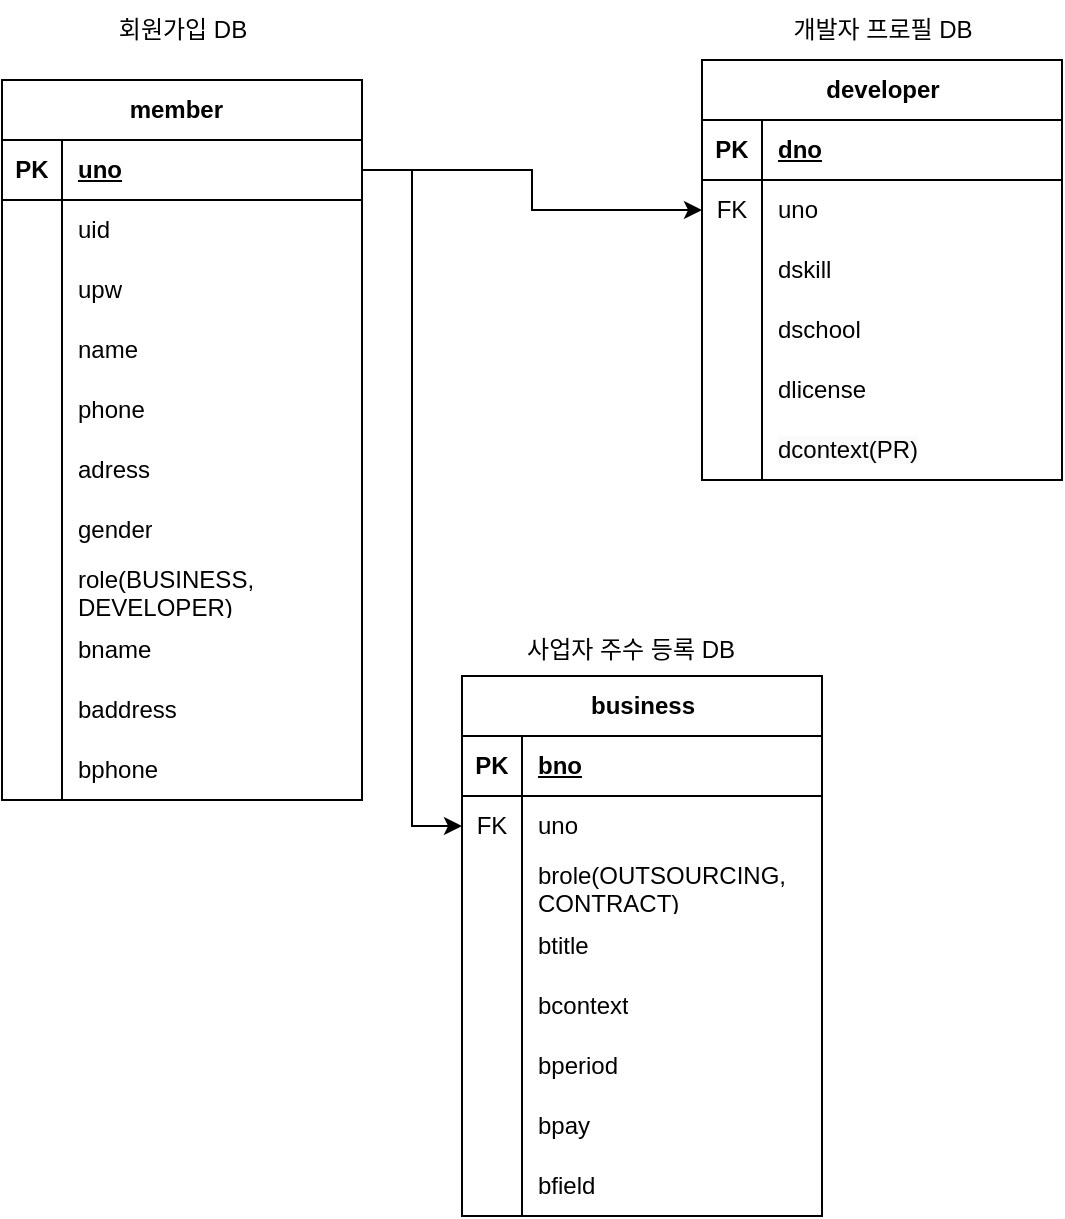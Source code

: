 <mxfile version="23.1.5" type="device">
  <diagram name="페이지-1" id="wGoM5FIkqqzkJqvNQrGT">
    <mxGraphModel dx="1434" dy="780" grid="1" gridSize="10" guides="1" tooltips="1" connect="1" arrows="1" fold="1" page="1" pageScale="1" pageWidth="827" pageHeight="1169" math="0" shadow="0">
      <root>
        <mxCell id="0" />
        <mxCell id="1" parent="0" />
        <mxCell id="YwHni-F3iK1QAH_AymNC-1" value="member&lt;span style=&quot;white-space: pre;&quot;&gt;&#x9;&lt;br&gt;&lt;/span&gt;" style="shape=table;startSize=30;container=1;collapsible=1;childLayout=tableLayout;fixedRows=1;rowLines=0;fontStyle=1;align=center;resizeLast=1;html=1;" parent="1" vertex="1">
          <mxGeometry x="40" y="50" width="180" height="360" as="geometry" />
        </mxCell>
        <mxCell id="YwHni-F3iK1QAH_AymNC-2" value="" style="shape=tableRow;horizontal=0;startSize=0;swimlaneHead=0;swimlaneBody=0;fillColor=none;collapsible=0;dropTarget=0;points=[[0,0.5],[1,0.5]];portConstraint=eastwest;top=0;left=0;right=0;bottom=1;" parent="YwHni-F3iK1QAH_AymNC-1" vertex="1">
          <mxGeometry y="30" width="180" height="30" as="geometry" />
        </mxCell>
        <mxCell id="YwHni-F3iK1QAH_AymNC-3" value="PK" style="shape=partialRectangle;connectable=0;fillColor=none;top=0;left=0;bottom=0;right=0;fontStyle=1;overflow=hidden;whiteSpace=wrap;html=1;" parent="YwHni-F3iK1QAH_AymNC-2" vertex="1">
          <mxGeometry width="30" height="30" as="geometry">
            <mxRectangle width="30" height="30" as="alternateBounds" />
          </mxGeometry>
        </mxCell>
        <mxCell id="YwHni-F3iK1QAH_AymNC-4" value="uno" style="shape=partialRectangle;connectable=0;fillColor=none;top=0;left=0;bottom=0;right=0;align=left;spacingLeft=6;fontStyle=5;overflow=hidden;whiteSpace=wrap;html=1;" parent="YwHni-F3iK1QAH_AymNC-2" vertex="1">
          <mxGeometry x="30" width="150" height="30" as="geometry">
            <mxRectangle width="150" height="30" as="alternateBounds" />
          </mxGeometry>
        </mxCell>
        <mxCell id="YwHni-F3iK1QAH_AymNC-5" value="" style="shape=tableRow;horizontal=0;startSize=0;swimlaneHead=0;swimlaneBody=0;fillColor=none;collapsible=0;dropTarget=0;points=[[0,0.5],[1,0.5]];portConstraint=eastwest;top=0;left=0;right=0;bottom=0;" parent="YwHni-F3iK1QAH_AymNC-1" vertex="1">
          <mxGeometry y="60" width="180" height="30" as="geometry" />
        </mxCell>
        <mxCell id="YwHni-F3iK1QAH_AymNC-6" value="" style="shape=partialRectangle;connectable=0;fillColor=none;top=0;left=0;bottom=0;right=0;editable=1;overflow=hidden;whiteSpace=wrap;html=1;" parent="YwHni-F3iK1QAH_AymNC-5" vertex="1">
          <mxGeometry width="30" height="30" as="geometry">
            <mxRectangle width="30" height="30" as="alternateBounds" />
          </mxGeometry>
        </mxCell>
        <mxCell id="YwHni-F3iK1QAH_AymNC-7" value="uid" style="shape=partialRectangle;connectable=0;fillColor=none;top=0;left=0;bottom=0;right=0;align=left;spacingLeft=6;overflow=hidden;whiteSpace=wrap;html=1;" parent="YwHni-F3iK1QAH_AymNC-5" vertex="1">
          <mxGeometry x="30" width="150" height="30" as="geometry">
            <mxRectangle width="150" height="30" as="alternateBounds" />
          </mxGeometry>
        </mxCell>
        <mxCell id="YwHni-F3iK1QAH_AymNC-8" value="" style="shape=tableRow;horizontal=0;startSize=0;swimlaneHead=0;swimlaneBody=0;fillColor=none;collapsible=0;dropTarget=0;points=[[0,0.5],[1,0.5]];portConstraint=eastwest;top=0;left=0;right=0;bottom=0;" parent="YwHni-F3iK1QAH_AymNC-1" vertex="1">
          <mxGeometry y="90" width="180" height="30" as="geometry" />
        </mxCell>
        <mxCell id="YwHni-F3iK1QAH_AymNC-9" value="" style="shape=partialRectangle;connectable=0;fillColor=none;top=0;left=0;bottom=0;right=0;editable=1;overflow=hidden;whiteSpace=wrap;html=1;" parent="YwHni-F3iK1QAH_AymNC-8" vertex="1">
          <mxGeometry width="30" height="30" as="geometry">
            <mxRectangle width="30" height="30" as="alternateBounds" />
          </mxGeometry>
        </mxCell>
        <mxCell id="YwHni-F3iK1QAH_AymNC-10" value="upw" style="shape=partialRectangle;connectable=0;fillColor=none;top=0;left=0;bottom=0;right=0;align=left;spacingLeft=6;overflow=hidden;whiteSpace=wrap;html=1;" parent="YwHni-F3iK1QAH_AymNC-8" vertex="1">
          <mxGeometry x="30" width="150" height="30" as="geometry">
            <mxRectangle width="150" height="30" as="alternateBounds" />
          </mxGeometry>
        </mxCell>
        <mxCell id="4wMf-hGnhcu6u-IHSydE-4" style="shape=tableRow;horizontal=0;startSize=0;swimlaneHead=0;swimlaneBody=0;fillColor=none;collapsible=0;dropTarget=0;points=[[0,0.5],[1,0.5]];portConstraint=eastwest;top=0;left=0;right=0;bottom=0;" vertex="1" parent="YwHni-F3iK1QAH_AymNC-1">
          <mxGeometry y="120" width="180" height="30" as="geometry" />
        </mxCell>
        <mxCell id="4wMf-hGnhcu6u-IHSydE-5" style="shape=partialRectangle;connectable=0;fillColor=none;top=0;left=0;bottom=0;right=0;editable=1;overflow=hidden;whiteSpace=wrap;html=1;" vertex="1" parent="4wMf-hGnhcu6u-IHSydE-4">
          <mxGeometry width="30" height="30" as="geometry">
            <mxRectangle width="30" height="30" as="alternateBounds" />
          </mxGeometry>
        </mxCell>
        <mxCell id="4wMf-hGnhcu6u-IHSydE-6" value="name" style="shape=partialRectangle;connectable=0;fillColor=none;top=0;left=0;bottom=0;right=0;align=left;spacingLeft=6;overflow=hidden;whiteSpace=wrap;html=1;" vertex="1" parent="4wMf-hGnhcu6u-IHSydE-4">
          <mxGeometry x="30" width="150" height="30" as="geometry">
            <mxRectangle width="150" height="30" as="alternateBounds" />
          </mxGeometry>
        </mxCell>
        <mxCell id="YwHni-F3iK1QAH_AymNC-11" value="" style="shape=tableRow;horizontal=0;startSize=0;swimlaneHead=0;swimlaneBody=0;fillColor=none;collapsible=0;dropTarget=0;points=[[0,0.5],[1,0.5]];portConstraint=eastwest;top=0;left=0;right=0;bottom=0;" parent="YwHni-F3iK1QAH_AymNC-1" vertex="1">
          <mxGeometry y="150" width="180" height="30" as="geometry" />
        </mxCell>
        <mxCell id="YwHni-F3iK1QAH_AymNC-12" value="" style="shape=partialRectangle;connectable=0;fillColor=none;top=0;left=0;bottom=0;right=0;editable=1;overflow=hidden;whiteSpace=wrap;html=1;" parent="YwHni-F3iK1QAH_AymNC-11" vertex="1">
          <mxGeometry width="30" height="30" as="geometry">
            <mxRectangle width="30" height="30" as="alternateBounds" />
          </mxGeometry>
        </mxCell>
        <mxCell id="YwHni-F3iK1QAH_AymNC-13" value="phone" style="shape=partialRectangle;connectable=0;fillColor=none;top=0;left=0;bottom=0;right=0;align=left;spacingLeft=6;overflow=hidden;whiteSpace=wrap;html=1;" parent="YwHni-F3iK1QAH_AymNC-11" vertex="1">
          <mxGeometry x="30" width="150" height="30" as="geometry">
            <mxRectangle width="150" height="30" as="alternateBounds" />
          </mxGeometry>
        </mxCell>
        <mxCell id="YwHni-F3iK1QAH_AymNC-56" style="shape=tableRow;horizontal=0;startSize=0;swimlaneHead=0;swimlaneBody=0;fillColor=none;collapsible=0;dropTarget=0;points=[[0,0.5],[1,0.5]];portConstraint=eastwest;top=0;left=0;right=0;bottom=0;" parent="YwHni-F3iK1QAH_AymNC-1" vertex="1">
          <mxGeometry y="180" width="180" height="30" as="geometry" />
        </mxCell>
        <mxCell id="YwHni-F3iK1QAH_AymNC-57" style="shape=partialRectangle;connectable=0;fillColor=none;top=0;left=0;bottom=0;right=0;editable=1;overflow=hidden;whiteSpace=wrap;html=1;" parent="YwHni-F3iK1QAH_AymNC-56" vertex="1">
          <mxGeometry width="30" height="30" as="geometry">
            <mxRectangle width="30" height="30" as="alternateBounds" />
          </mxGeometry>
        </mxCell>
        <mxCell id="YwHni-F3iK1QAH_AymNC-58" value="adress" style="shape=partialRectangle;connectable=0;fillColor=none;top=0;left=0;bottom=0;right=0;align=left;spacingLeft=6;overflow=hidden;whiteSpace=wrap;html=1;" parent="YwHni-F3iK1QAH_AymNC-56" vertex="1">
          <mxGeometry x="30" width="150" height="30" as="geometry">
            <mxRectangle width="150" height="30" as="alternateBounds" />
          </mxGeometry>
        </mxCell>
        <mxCell id="YwHni-F3iK1QAH_AymNC-59" style="shape=tableRow;horizontal=0;startSize=0;swimlaneHead=0;swimlaneBody=0;fillColor=none;collapsible=0;dropTarget=0;points=[[0,0.5],[1,0.5]];portConstraint=eastwest;top=0;left=0;right=0;bottom=0;" parent="YwHni-F3iK1QAH_AymNC-1" vertex="1">
          <mxGeometry y="210" width="180" height="30" as="geometry" />
        </mxCell>
        <mxCell id="YwHni-F3iK1QAH_AymNC-60" style="shape=partialRectangle;connectable=0;fillColor=none;top=0;left=0;bottom=0;right=0;editable=1;overflow=hidden;whiteSpace=wrap;html=1;" parent="YwHni-F3iK1QAH_AymNC-59" vertex="1">
          <mxGeometry width="30" height="30" as="geometry">
            <mxRectangle width="30" height="30" as="alternateBounds" />
          </mxGeometry>
        </mxCell>
        <mxCell id="YwHni-F3iK1QAH_AymNC-61" value="gender" style="shape=partialRectangle;connectable=0;fillColor=none;top=0;left=0;bottom=0;right=0;align=left;spacingLeft=6;overflow=hidden;whiteSpace=wrap;html=1;" parent="YwHni-F3iK1QAH_AymNC-59" vertex="1">
          <mxGeometry x="30" width="150" height="30" as="geometry">
            <mxRectangle width="150" height="30" as="alternateBounds" />
          </mxGeometry>
        </mxCell>
        <mxCell id="YwHni-F3iK1QAH_AymNC-62" style="shape=tableRow;horizontal=0;startSize=0;swimlaneHead=0;swimlaneBody=0;fillColor=none;collapsible=0;dropTarget=0;points=[[0,0.5],[1,0.5]];portConstraint=eastwest;top=0;left=0;right=0;bottom=0;" parent="YwHni-F3iK1QAH_AymNC-1" vertex="1">
          <mxGeometry y="240" width="180" height="30" as="geometry" />
        </mxCell>
        <mxCell id="YwHni-F3iK1QAH_AymNC-63" style="shape=partialRectangle;connectable=0;fillColor=none;top=0;left=0;bottom=0;right=0;editable=1;overflow=hidden;whiteSpace=wrap;html=1;" parent="YwHni-F3iK1QAH_AymNC-62" vertex="1">
          <mxGeometry width="30" height="30" as="geometry">
            <mxRectangle width="30" height="30" as="alternateBounds" />
          </mxGeometry>
        </mxCell>
        <mxCell id="YwHni-F3iK1QAH_AymNC-64" value="role(BUSINESS, DEVELOPER)" style="shape=partialRectangle;connectable=0;fillColor=none;top=0;left=0;bottom=0;right=0;align=left;spacingLeft=6;overflow=hidden;whiteSpace=wrap;html=1;" parent="YwHni-F3iK1QAH_AymNC-62" vertex="1">
          <mxGeometry x="30" width="150" height="30" as="geometry">
            <mxRectangle width="150" height="30" as="alternateBounds" />
          </mxGeometry>
        </mxCell>
        <mxCell id="4wMf-hGnhcu6u-IHSydE-10" style="shape=tableRow;horizontal=0;startSize=0;swimlaneHead=0;swimlaneBody=0;fillColor=none;collapsible=0;dropTarget=0;points=[[0,0.5],[1,0.5]];portConstraint=eastwest;top=0;left=0;right=0;bottom=0;" vertex="1" parent="YwHni-F3iK1QAH_AymNC-1">
          <mxGeometry y="270" width="180" height="30" as="geometry" />
        </mxCell>
        <mxCell id="4wMf-hGnhcu6u-IHSydE-11" style="shape=partialRectangle;connectable=0;fillColor=none;top=0;left=0;bottom=0;right=0;editable=1;overflow=hidden;whiteSpace=wrap;html=1;" vertex="1" parent="4wMf-hGnhcu6u-IHSydE-10">
          <mxGeometry width="30" height="30" as="geometry">
            <mxRectangle width="30" height="30" as="alternateBounds" />
          </mxGeometry>
        </mxCell>
        <mxCell id="4wMf-hGnhcu6u-IHSydE-12" value="bname" style="shape=partialRectangle;connectable=0;fillColor=none;top=0;left=0;bottom=0;right=0;align=left;spacingLeft=6;overflow=hidden;whiteSpace=wrap;html=1;" vertex="1" parent="4wMf-hGnhcu6u-IHSydE-10">
          <mxGeometry x="30" width="150" height="30" as="geometry">
            <mxRectangle width="150" height="30" as="alternateBounds" />
          </mxGeometry>
        </mxCell>
        <mxCell id="4wMf-hGnhcu6u-IHSydE-7" style="shape=tableRow;horizontal=0;startSize=0;swimlaneHead=0;swimlaneBody=0;fillColor=none;collapsible=0;dropTarget=0;points=[[0,0.5],[1,0.5]];portConstraint=eastwest;top=0;left=0;right=0;bottom=0;" vertex="1" parent="YwHni-F3iK1QAH_AymNC-1">
          <mxGeometry y="300" width="180" height="30" as="geometry" />
        </mxCell>
        <mxCell id="4wMf-hGnhcu6u-IHSydE-8" style="shape=partialRectangle;connectable=0;fillColor=none;top=0;left=0;bottom=0;right=0;editable=1;overflow=hidden;whiteSpace=wrap;html=1;" vertex="1" parent="4wMf-hGnhcu6u-IHSydE-7">
          <mxGeometry width="30" height="30" as="geometry">
            <mxRectangle width="30" height="30" as="alternateBounds" />
          </mxGeometry>
        </mxCell>
        <mxCell id="4wMf-hGnhcu6u-IHSydE-9" value="baddress" style="shape=partialRectangle;connectable=0;fillColor=none;top=0;left=0;bottom=0;right=0;align=left;spacingLeft=6;overflow=hidden;whiteSpace=wrap;html=1;" vertex="1" parent="4wMf-hGnhcu6u-IHSydE-7">
          <mxGeometry x="30" width="150" height="30" as="geometry">
            <mxRectangle width="150" height="30" as="alternateBounds" />
          </mxGeometry>
        </mxCell>
        <mxCell id="4wMf-hGnhcu6u-IHSydE-13" style="shape=tableRow;horizontal=0;startSize=0;swimlaneHead=0;swimlaneBody=0;fillColor=none;collapsible=0;dropTarget=0;points=[[0,0.5],[1,0.5]];portConstraint=eastwest;top=0;left=0;right=0;bottom=0;" vertex="1" parent="YwHni-F3iK1QAH_AymNC-1">
          <mxGeometry y="330" width="180" height="30" as="geometry" />
        </mxCell>
        <mxCell id="4wMf-hGnhcu6u-IHSydE-14" style="shape=partialRectangle;connectable=0;fillColor=none;top=0;left=0;bottom=0;right=0;editable=1;overflow=hidden;whiteSpace=wrap;html=1;" vertex="1" parent="4wMf-hGnhcu6u-IHSydE-13">
          <mxGeometry width="30" height="30" as="geometry">
            <mxRectangle width="30" height="30" as="alternateBounds" />
          </mxGeometry>
        </mxCell>
        <mxCell id="4wMf-hGnhcu6u-IHSydE-15" value="bphone" style="shape=partialRectangle;connectable=0;fillColor=none;top=0;left=0;bottom=0;right=0;align=left;spacingLeft=6;overflow=hidden;whiteSpace=wrap;html=1;" vertex="1" parent="4wMf-hGnhcu6u-IHSydE-13">
          <mxGeometry x="30" width="150" height="30" as="geometry">
            <mxRectangle width="150" height="30" as="alternateBounds" />
          </mxGeometry>
        </mxCell>
        <mxCell id="YwHni-F3iK1QAH_AymNC-14" value="developer" style="shape=table;startSize=30;container=1;collapsible=1;childLayout=tableLayout;fixedRows=1;rowLines=0;fontStyle=1;align=center;resizeLast=1;html=1;" parent="1" vertex="1">
          <mxGeometry x="390" y="40" width="180" height="210" as="geometry" />
        </mxCell>
        <mxCell id="YwHni-F3iK1QAH_AymNC-15" value="" style="shape=tableRow;horizontal=0;startSize=0;swimlaneHead=0;swimlaneBody=0;fillColor=none;collapsible=0;dropTarget=0;points=[[0,0.5],[1,0.5]];portConstraint=eastwest;top=0;left=0;right=0;bottom=1;" parent="YwHni-F3iK1QAH_AymNC-14" vertex="1">
          <mxGeometry y="30" width="180" height="30" as="geometry" />
        </mxCell>
        <mxCell id="YwHni-F3iK1QAH_AymNC-16" value="PK" style="shape=partialRectangle;connectable=0;fillColor=none;top=0;left=0;bottom=0;right=0;fontStyle=1;overflow=hidden;whiteSpace=wrap;html=1;" parent="YwHni-F3iK1QAH_AymNC-15" vertex="1">
          <mxGeometry width="30" height="30" as="geometry">
            <mxRectangle width="30" height="30" as="alternateBounds" />
          </mxGeometry>
        </mxCell>
        <mxCell id="YwHni-F3iK1QAH_AymNC-17" value="dno" style="shape=partialRectangle;connectable=0;fillColor=none;top=0;left=0;bottom=0;right=0;align=left;spacingLeft=6;fontStyle=5;overflow=hidden;whiteSpace=wrap;html=1;" parent="YwHni-F3iK1QAH_AymNC-15" vertex="1">
          <mxGeometry x="30" width="150" height="30" as="geometry">
            <mxRectangle width="150" height="30" as="alternateBounds" />
          </mxGeometry>
        </mxCell>
        <mxCell id="YwHni-F3iK1QAH_AymNC-18" value="" style="shape=tableRow;horizontal=0;startSize=0;swimlaneHead=0;swimlaneBody=0;fillColor=none;collapsible=0;dropTarget=0;points=[[0,0.5],[1,0.5]];portConstraint=eastwest;top=0;left=0;right=0;bottom=0;" parent="YwHni-F3iK1QAH_AymNC-14" vertex="1">
          <mxGeometry y="60" width="180" height="30" as="geometry" />
        </mxCell>
        <mxCell id="YwHni-F3iK1QAH_AymNC-19" value="FK" style="shape=partialRectangle;connectable=0;fillColor=none;top=0;left=0;bottom=0;right=0;editable=1;overflow=hidden;whiteSpace=wrap;html=1;" parent="YwHni-F3iK1QAH_AymNC-18" vertex="1">
          <mxGeometry width="30" height="30" as="geometry">
            <mxRectangle width="30" height="30" as="alternateBounds" />
          </mxGeometry>
        </mxCell>
        <mxCell id="YwHni-F3iK1QAH_AymNC-20" value="uno" style="shape=partialRectangle;connectable=0;fillColor=none;top=0;left=0;bottom=0;right=0;align=left;spacingLeft=6;overflow=hidden;whiteSpace=wrap;html=1;" parent="YwHni-F3iK1QAH_AymNC-18" vertex="1">
          <mxGeometry x="30" width="150" height="30" as="geometry">
            <mxRectangle width="150" height="30" as="alternateBounds" />
          </mxGeometry>
        </mxCell>
        <mxCell id="YwHni-F3iK1QAH_AymNC-21" value="" style="shape=tableRow;horizontal=0;startSize=0;swimlaneHead=0;swimlaneBody=0;fillColor=none;collapsible=0;dropTarget=0;points=[[0,0.5],[1,0.5]];portConstraint=eastwest;top=0;left=0;right=0;bottom=0;" parent="YwHni-F3iK1QAH_AymNC-14" vertex="1">
          <mxGeometry y="90" width="180" height="30" as="geometry" />
        </mxCell>
        <mxCell id="YwHni-F3iK1QAH_AymNC-22" value="" style="shape=partialRectangle;connectable=0;fillColor=none;top=0;left=0;bottom=0;right=0;editable=1;overflow=hidden;whiteSpace=wrap;html=1;" parent="YwHni-F3iK1QAH_AymNC-21" vertex="1">
          <mxGeometry width="30" height="30" as="geometry">
            <mxRectangle width="30" height="30" as="alternateBounds" />
          </mxGeometry>
        </mxCell>
        <mxCell id="YwHni-F3iK1QAH_AymNC-23" value="dskill" style="shape=partialRectangle;connectable=0;fillColor=none;top=0;left=0;bottom=0;right=0;align=left;spacingLeft=6;overflow=hidden;whiteSpace=wrap;html=1;" parent="YwHni-F3iK1QAH_AymNC-21" vertex="1">
          <mxGeometry x="30" width="150" height="30" as="geometry">
            <mxRectangle width="150" height="30" as="alternateBounds" />
          </mxGeometry>
        </mxCell>
        <mxCell id="YwHni-F3iK1QAH_AymNC-24" value="" style="shape=tableRow;horizontal=0;startSize=0;swimlaneHead=0;swimlaneBody=0;fillColor=none;collapsible=0;dropTarget=0;points=[[0,0.5],[1,0.5]];portConstraint=eastwest;top=0;left=0;right=0;bottom=0;" parent="YwHni-F3iK1QAH_AymNC-14" vertex="1">
          <mxGeometry y="120" width="180" height="30" as="geometry" />
        </mxCell>
        <mxCell id="YwHni-F3iK1QAH_AymNC-25" value="" style="shape=partialRectangle;connectable=0;fillColor=none;top=0;left=0;bottom=0;right=0;editable=1;overflow=hidden;whiteSpace=wrap;html=1;" parent="YwHni-F3iK1QAH_AymNC-24" vertex="1">
          <mxGeometry width="30" height="30" as="geometry">
            <mxRectangle width="30" height="30" as="alternateBounds" />
          </mxGeometry>
        </mxCell>
        <mxCell id="YwHni-F3iK1QAH_AymNC-26" value="dschool" style="shape=partialRectangle;connectable=0;fillColor=none;top=0;left=0;bottom=0;right=0;align=left;spacingLeft=6;overflow=hidden;whiteSpace=wrap;html=1;" parent="YwHni-F3iK1QAH_AymNC-24" vertex="1">
          <mxGeometry x="30" width="150" height="30" as="geometry">
            <mxRectangle width="150" height="30" as="alternateBounds" />
          </mxGeometry>
        </mxCell>
        <mxCell id="YwHni-F3iK1QAH_AymNC-71" style="shape=tableRow;horizontal=0;startSize=0;swimlaneHead=0;swimlaneBody=0;fillColor=none;collapsible=0;dropTarget=0;points=[[0,0.5],[1,0.5]];portConstraint=eastwest;top=0;left=0;right=0;bottom=0;" parent="YwHni-F3iK1QAH_AymNC-14" vertex="1">
          <mxGeometry y="150" width="180" height="30" as="geometry" />
        </mxCell>
        <mxCell id="YwHni-F3iK1QAH_AymNC-72" style="shape=partialRectangle;connectable=0;fillColor=none;top=0;left=0;bottom=0;right=0;editable=1;overflow=hidden;whiteSpace=wrap;html=1;" parent="YwHni-F3iK1QAH_AymNC-71" vertex="1">
          <mxGeometry width="30" height="30" as="geometry">
            <mxRectangle width="30" height="30" as="alternateBounds" />
          </mxGeometry>
        </mxCell>
        <mxCell id="YwHni-F3iK1QAH_AymNC-73" value="dlicense" style="shape=partialRectangle;connectable=0;fillColor=none;top=0;left=0;bottom=0;right=0;align=left;spacingLeft=6;overflow=hidden;whiteSpace=wrap;html=1;" parent="YwHni-F3iK1QAH_AymNC-71" vertex="1">
          <mxGeometry x="30" width="150" height="30" as="geometry">
            <mxRectangle width="150" height="30" as="alternateBounds" />
          </mxGeometry>
        </mxCell>
        <mxCell id="YwHni-F3iK1QAH_AymNC-74" style="shape=tableRow;horizontal=0;startSize=0;swimlaneHead=0;swimlaneBody=0;fillColor=none;collapsible=0;dropTarget=0;points=[[0,0.5],[1,0.5]];portConstraint=eastwest;top=0;left=0;right=0;bottom=0;" parent="YwHni-F3iK1QAH_AymNC-14" vertex="1">
          <mxGeometry y="180" width="180" height="30" as="geometry" />
        </mxCell>
        <mxCell id="YwHni-F3iK1QAH_AymNC-75" style="shape=partialRectangle;connectable=0;fillColor=none;top=0;left=0;bottom=0;right=0;editable=1;overflow=hidden;whiteSpace=wrap;html=1;" parent="YwHni-F3iK1QAH_AymNC-74" vertex="1">
          <mxGeometry width="30" height="30" as="geometry">
            <mxRectangle width="30" height="30" as="alternateBounds" />
          </mxGeometry>
        </mxCell>
        <mxCell id="YwHni-F3iK1QAH_AymNC-76" value="&lt;span style=&quot;color: rgb(0, 0, 0); font-family: Helvetica; font-size: 12px; font-style: normal; font-variant-ligatures: normal; font-variant-caps: normal; font-weight: 400; letter-spacing: normal; orphans: 2; text-align: left; text-indent: 0px; text-transform: none; widows: 2; word-spacing: 0px; -webkit-text-stroke-width: 0px; background-color: rgb(251, 251, 251); text-decoration-thickness: initial; text-decoration-style: initial; text-decoration-color: initial; float: none; display: inline !important;&quot;&gt;dcontext(PR)&lt;/span&gt;" style="shape=partialRectangle;connectable=0;fillColor=none;top=0;left=0;bottom=0;right=0;align=left;spacingLeft=6;overflow=hidden;whiteSpace=wrap;html=1;" parent="YwHni-F3iK1QAH_AymNC-74" vertex="1">
          <mxGeometry x="30" width="150" height="30" as="geometry">
            <mxRectangle width="150" height="30" as="alternateBounds" />
          </mxGeometry>
        </mxCell>
        <mxCell id="YwHni-F3iK1QAH_AymNC-40" value="business" style="shape=table;startSize=30;container=1;collapsible=1;childLayout=tableLayout;fixedRows=1;rowLines=0;fontStyle=1;align=center;resizeLast=1;html=1;" parent="1" vertex="1">
          <mxGeometry x="270" y="348" width="180" height="270" as="geometry" />
        </mxCell>
        <mxCell id="YwHni-F3iK1QAH_AymNC-41" value="" style="shape=tableRow;horizontal=0;startSize=0;swimlaneHead=0;swimlaneBody=0;fillColor=none;collapsible=0;dropTarget=0;points=[[0,0.5],[1,0.5]];portConstraint=eastwest;top=0;left=0;right=0;bottom=1;" parent="YwHni-F3iK1QAH_AymNC-40" vertex="1">
          <mxGeometry y="30" width="180" height="30" as="geometry" />
        </mxCell>
        <mxCell id="YwHni-F3iK1QAH_AymNC-42" value="PK" style="shape=partialRectangle;connectable=0;fillColor=none;top=0;left=0;bottom=0;right=0;fontStyle=1;overflow=hidden;whiteSpace=wrap;html=1;" parent="YwHni-F3iK1QAH_AymNC-41" vertex="1">
          <mxGeometry width="30" height="30" as="geometry">
            <mxRectangle width="30" height="30" as="alternateBounds" />
          </mxGeometry>
        </mxCell>
        <mxCell id="YwHni-F3iK1QAH_AymNC-43" value="bno" style="shape=partialRectangle;connectable=0;fillColor=none;top=0;left=0;bottom=0;right=0;align=left;spacingLeft=6;fontStyle=5;overflow=hidden;whiteSpace=wrap;html=1;" parent="YwHni-F3iK1QAH_AymNC-41" vertex="1">
          <mxGeometry x="30" width="150" height="30" as="geometry">
            <mxRectangle width="150" height="30" as="alternateBounds" />
          </mxGeometry>
        </mxCell>
        <mxCell id="YwHni-F3iK1QAH_AymNC-44" value="" style="shape=tableRow;horizontal=0;startSize=0;swimlaneHead=0;swimlaneBody=0;fillColor=none;collapsible=0;dropTarget=0;points=[[0,0.5],[1,0.5]];portConstraint=eastwest;top=0;left=0;right=0;bottom=0;" parent="YwHni-F3iK1QAH_AymNC-40" vertex="1">
          <mxGeometry y="60" width="180" height="30" as="geometry" />
        </mxCell>
        <mxCell id="YwHni-F3iK1QAH_AymNC-45" value="FK" style="shape=partialRectangle;connectable=0;fillColor=none;top=0;left=0;bottom=0;right=0;editable=1;overflow=hidden;whiteSpace=wrap;html=1;" parent="YwHni-F3iK1QAH_AymNC-44" vertex="1">
          <mxGeometry width="30" height="30" as="geometry">
            <mxRectangle width="30" height="30" as="alternateBounds" />
          </mxGeometry>
        </mxCell>
        <mxCell id="YwHni-F3iK1QAH_AymNC-46" value="uno" style="shape=partialRectangle;connectable=0;fillColor=none;top=0;left=0;bottom=0;right=0;align=left;spacingLeft=6;overflow=hidden;whiteSpace=wrap;html=1;" parent="YwHni-F3iK1QAH_AymNC-44" vertex="1">
          <mxGeometry x="30" width="150" height="30" as="geometry">
            <mxRectangle width="150" height="30" as="alternateBounds" />
          </mxGeometry>
        </mxCell>
        <mxCell id="YwHni-F3iK1QAH_AymNC-47" value="" style="shape=tableRow;horizontal=0;startSize=0;swimlaneHead=0;swimlaneBody=0;fillColor=none;collapsible=0;dropTarget=0;points=[[0,0.5],[1,0.5]];portConstraint=eastwest;top=0;left=0;right=0;bottom=0;" parent="YwHni-F3iK1QAH_AymNC-40" vertex="1">
          <mxGeometry y="90" width="180" height="30" as="geometry" />
        </mxCell>
        <mxCell id="YwHni-F3iK1QAH_AymNC-48" value="" style="shape=partialRectangle;connectable=0;fillColor=none;top=0;left=0;bottom=0;right=0;editable=1;overflow=hidden;whiteSpace=wrap;html=1;" parent="YwHni-F3iK1QAH_AymNC-47" vertex="1">
          <mxGeometry width="30" height="30" as="geometry">
            <mxRectangle width="30" height="30" as="alternateBounds" />
          </mxGeometry>
        </mxCell>
        <mxCell id="YwHni-F3iK1QAH_AymNC-49" value="brole(OUTSOURCING,&lt;br&gt;CONTRACT)" style="shape=partialRectangle;connectable=0;fillColor=none;top=0;left=0;bottom=0;right=0;align=left;spacingLeft=6;overflow=hidden;whiteSpace=wrap;html=1;" parent="YwHni-F3iK1QAH_AymNC-47" vertex="1">
          <mxGeometry x="30" width="150" height="30" as="geometry">
            <mxRectangle width="150" height="30" as="alternateBounds" />
          </mxGeometry>
        </mxCell>
        <mxCell id="YwHni-F3iK1QAH_AymNC-50" value="" style="shape=tableRow;horizontal=0;startSize=0;swimlaneHead=0;swimlaneBody=0;fillColor=none;collapsible=0;dropTarget=0;points=[[0,0.5],[1,0.5]];portConstraint=eastwest;top=0;left=0;right=0;bottom=0;" parent="YwHni-F3iK1QAH_AymNC-40" vertex="1">
          <mxGeometry y="120" width="180" height="30" as="geometry" />
        </mxCell>
        <mxCell id="YwHni-F3iK1QAH_AymNC-51" value="" style="shape=partialRectangle;connectable=0;fillColor=none;top=0;left=0;bottom=0;right=0;editable=1;overflow=hidden;whiteSpace=wrap;html=1;" parent="YwHni-F3iK1QAH_AymNC-50" vertex="1">
          <mxGeometry width="30" height="30" as="geometry">
            <mxRectangle width="30" height="30" as="alternateBounds" />
          </mxGeometry>
        </mxCell>
        <mxCell id="YwHni-F3iK1QAH_AymNC-52" value="btitle" style="shape=partialRectangle;connectable=0;fillColor=none;top=0;left=0;bottom=0;right=0;align=left;spacingLeft=6;overflow=hidden;whiteSpace=wrap;html=1;" parent="YwHni-F3iK1QAH_AymNC-50" vertex="1">
          <mxGeometry x="30" width="150" height="30" as="geometry">
            <mxRectangle width="150" height="30" as="alternateBounds" />
          </mxGeometry>
        </mxCell>
        <mxCell id="4wMf-hGnhcu6u-IHSydE-53" style="shape=tableRow;horizontal=0;startSize=0;swimlaneHead=0;swimlaneBody=0;fillColor=none;collapsible=0;dropTarget=0;points=[[0,0.5],[1,0.5]];portConstraint=eastwest;top=0;left=0;right=0;bottom=0;" vertex="1" parent="YwHni-F3iK1QAH_AymNC-40">
          <mxGeometry y="150" width="180" height="30" as="geometry" />
        </mxCell>
        <mxCell id="4wMf-hGnhcu6u-IHSydE-54" style="shape=partialRectangle;connectable=0;fillColor=none;top=0;left=0;bottom=0;right=0;editable=1;overflow=hidden;whiteSpace=wrap;html=1;" vertex="1" parent="4wMf-hGnhcu6u-IHSydE-53">
          <mxGeometry width="30" height="30" as="geometry">
            <mxRectangle width="30" height="30" as="alternateBounds" />
          </mxGeometry>
        </mxCell>
        <mxCell id="4wMf-hGnhcu6u-IHSydE-55" value="bcontext" style="shape=partialRectangle;connectable=0;fillColor=none;top=0;left=0;bottom=0;right=0;align=left;spacingLeft=6;overflow=hidden;whiteSpace=wrap;html=1;" vertex="1" parent="4wMf-hGnhcu6u-IHSydE-53">
          <mxGeometry x="30" width="150" height="30" as="geometry">
            <mxRectangle width="150" height="30" as="alternateBounds" />
          </mxGeometry>
        </mxCell>
        <mxCell id="4wMf-hGnhcu6u-IHSydE-50" style="shape=tableRow;horizontal=0;startSize=0;swimlaneHead=0;swimlaneBody=0;fillColor=none;collapsible=0;dropTarget=0;points=[[0,0.5],[1,0.5]];portConstraint=eastwest;top=0;left=0;right=0;bottom=0;" vertex="1" parent="YwHni-F3iK1QAH_AymNC-40">
          <mxGeometry y="180" width="180" height="30" as="geometry" />
        </mxCell>
        <mxCell id="4wMf-hGnhcu6u-IHSydE-51" style="shape=partialRectangle;connectable=0;fillColor=none;top=0;left=0;bottom=0;right=0;editable=1;overflow=hidden;whiteSpace=wrap;html=1;" vertex="1" parent="4wMf-hGnhcu6u-IHSydE-50">
          <mxGeometry width="30" height="30" as="geometry">
            <mxRectangle width="30" height="30" as="alternateBounds" />
          </mxGeometry>
        </mxCell>
        <mxCell id="4wMf-hGnhcu6u-IHSydE-52" value="bperiod" style="shape=partialRectangle;connectable=0;fillColor=none;top=0;left=0;bottom=0;right=0;align=left;spacingLeft=6;overflow=hidden;whiteSpace=wrap;html=1;" vertex="1" parent="4wMf-hGnhcu6u-IHSydE-50">
          <mxGeometry x="30" width="150" height="30" as="geometry">
            <mxRectangle width="150" height="30" as="alternateBounds" />
          </mxGeometry>
        </mxCell>
        <mxCell id="4wMf-hGnhcu6u-IHSydE-56" style="shape=tableRow;horizontal=0;startSize=0;swimlaneHead=0;swimlaneBody=0;fillColor=none;collapsible=0;dropTarget=0;points=[[0,0.5],[1,0.5]];portConstraint=eastwest;top=0;left=0;right=0;bottom=0;" vertex="1" parent="YwHni-F3iK1QAH_AymNC-40">
          <mxGeometry y="210" width="180" height="30" as="geometry" />
        </mxCell>
        <mxCell id="4wMf-hGnhcu6u-IHSydE-57" style="shape=partialRectangle;connectable=0;fillColor=none;top=0;left=0;bottom=0;right=0;editable=1;overflow=hidden;whiteSpace=wrap;html=1;" vertex="1" parent="4wMf-hGnhcu6u-IHSydE-56">
          <mxGeometry width="30" height="30" as="geometry">
            <mxRectangle width="30" height="30" as="alternateBounds" />
          </mxGeometry>
        </mxCell>
        <mxCell id="4wMf-hGnhcu6u-IHSydE-58" value="bpay" style="shape=partialRectangle;connectable=0;fillColor=none;top=0;left=0;bottom=0;right=0;align=left;spacingLeft=6;overflow=hidden;whiteSpace=wrap;html=1;" vertex="1" parent="4wMf-hGnhcu6u-IHSydE-56">
          <mxGeometry x="30" width="150" height="30" as="geometry">
            <mxRectangle width="150" height="30" as="alternateBounds" />
          </mxGeometry>
        </mxCell>
        <mxCell id="4wMf-hGnhcu6u-IHSydE-59" style="shape=tableRow;horizontal=0;startSize=0;swimlaneHead=0;swimlaneBody=0;fillColor=none;collapsible=0;dropTarget=0;points=[[0,0.5],[1,0.5]];portConstraint=eastwest;top=0;left=0;right=0;bottom=0;" vertex="1" parent="YwHni-F3iK1QAH_AymNC-40">
          <mxGeometry y="240" width="180" height="30" as="geometry" />
        </mxCell>
        <mxCell id="4wMf-hGnhcu6u-IHSydE-60" style="shape=partialRectangle;connectable=0;fillColor=none;top=0;left=0;bottom=0;right=0;editable=1;overflow=hidden;whiteSpace=wrap;html=1;" vertex="1" parent="4wMf-hGnhcu6u-IHSydE-59">
          <mxGeometry width="30" height="30" as="geometry">
            <mxRectangle width="30" height="30" as="alternateBounds" />
          </mxGeometry>
        </mxCell>
        <mxCell id="4wMf-hGnhcu6u-IHSydE-61" value="bfield" style="shape=partialRectangle;connectable=0;fillColor=none;top=0;left=0;bottom=0;right=0;align=left;spacingLeft=6;overflow=hidden;whiteSpace=wrap;html=1;" vertex="1" parent="4wMf-hGnhcu6u-IHSydE-59">
          <mxGeometry x="30" width="150" height="30" as="geometry">
            <mxRectangle width="150" height="30" as="alternateBounds" />
          </mxGeometry>
        </mxCell>
        <mxCell id="YwHni-F3iK1QAH_AymNC-68" style="edgeStyle=orthogonalEdgeStyle;rounded=0;orthogonalLoop=1;jettySize=auto;html=1;" parent="1" source="YwHni-F3iK1QAH_AymNC-2" target="YwHni-F3iK1QAH_AymNC-18" edge="1">
          <mxGeometry relative="1" as="geometry" />
        </mxCell>
        <mxCell id="YwHni-F3iK1QAH_AymNC-70" style="edgeStyle=orthogonalEdgeStyle;rounded=0;orthogonalLoop=1;jettySize=auto;html=1;entryX=0;entryY=0.5;entryDx=0;entryDy=0;" parent="1" source="YwHni-F3iK1QAH_AymNC-2" target="YwHni-F3iK1QAH_AymNC-44" edge="1">
          <mxGeometry relative="1" as="geometry" />
        </mxCell>
        <mxCell id="4wMf-hGnhcu6u-IHSydE-16" value="회원가입 DB" style="text;html=1;align=center;verticalAlign=middle;resizable=0;points=[];autosize=1;strokeColor=none;fillColor=none;" vertex="1" parent="1">
          <mxGeometry x="85" y="10" width="90" height="30" as="geometry" />
        </mxCell>
        <mxCell id="4wMf-hGnhcu6u-IHSydE-17" value="개발자 프로필 DB" style="text;html=1;align=center;verticalAlign=middle;resizable=0;points=[];autosize=1;strokeColor=none;fillColor=none;" vertex="1" parent="1">
          <mxGeometry x="420" y="10" width="120" height="30" as="geometry" />
        </mxCell>
        <mxCell id="4wMf-hGnhcu6u-IHSydE-18" value="사업자 주수 등록 DB" style="text;html=1;align=center;verticalAlign=middle;resizable=0;points=[];autosize=1;strokeColor=none;fillColor=none;" vertex="1" parent="1">
          <mxGeometry x="289" y="320" width="130" height="30" as="geometry" />
        </mxCell>
      </root>
    </mxGraphModel>
  </diagram>
</mxfile>
